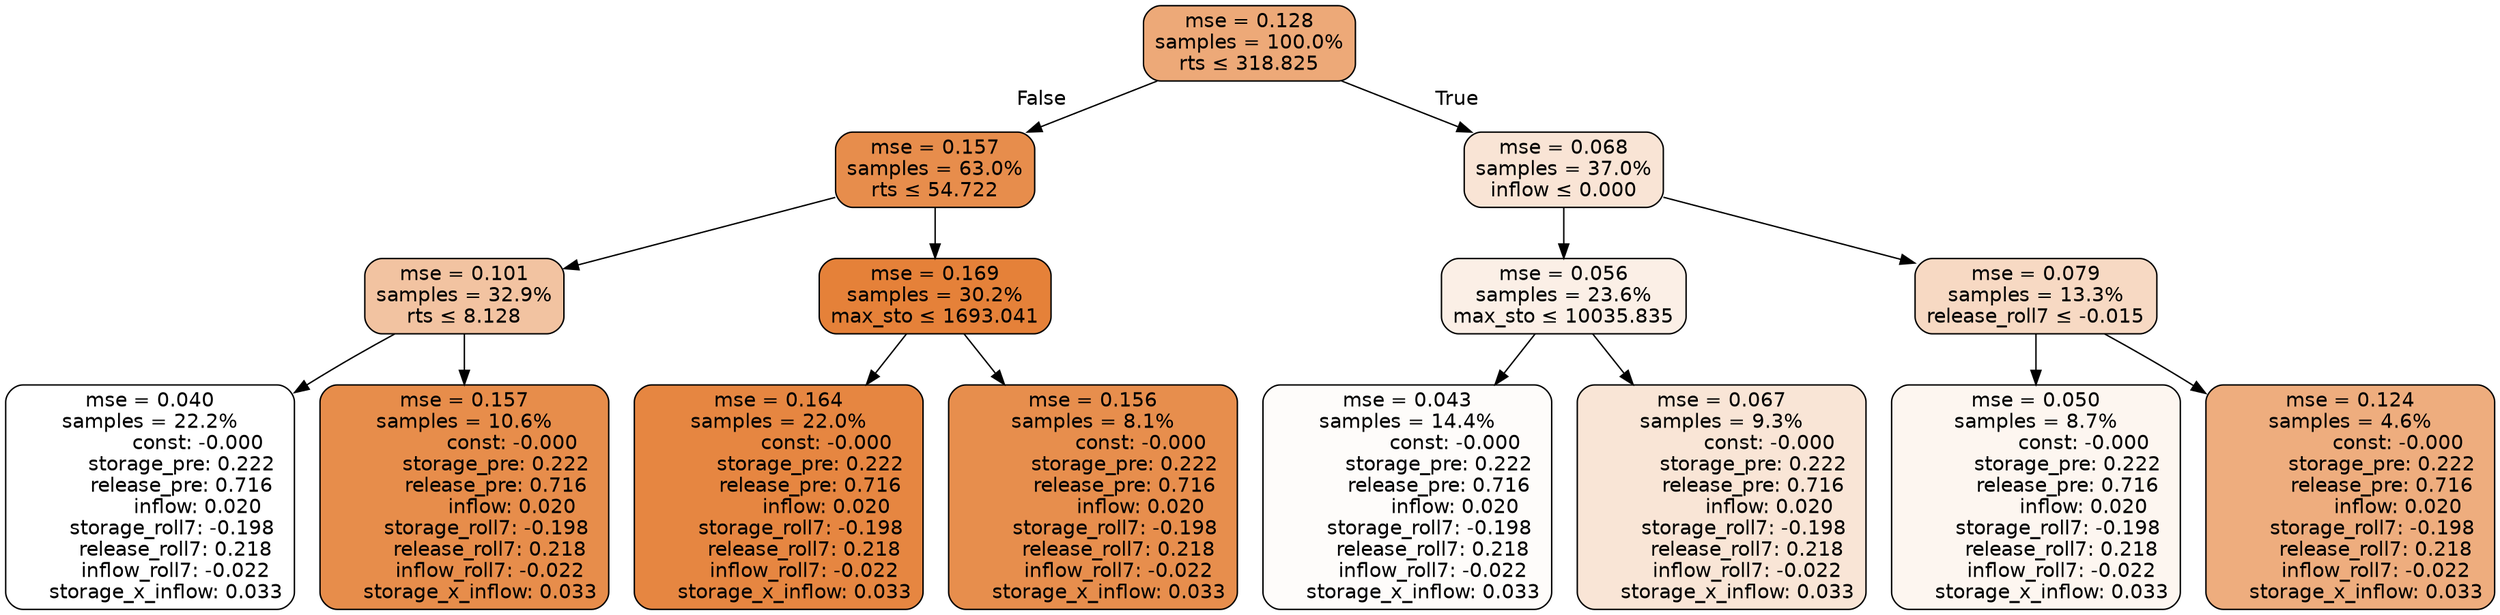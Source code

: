 digraph tree {
node [shape=rectangle, style="filled, rounded", color="black", fontname=helvetica] ;
edge [fontname=helvetica] ;
	"0" [label="mse = 0.128
samples = 100.0%
rts &le; 318.825", fillcolor="#eda978"]
	"1" [label="mse = 0.157
samples = 63.0%
rts &le; 54.722", fillcolor="#e78d4c"]
	"2" [label="mse = 0.101
samples = 32.9%
rts &le; 8.128", fillcolor="#f2c3a1"]
	"3" [label="mse = 0.040
samples = 22.2%
               const: -0.000
          storage_pre: 0.222
          release_pre: 0.716
               inflow: 0.020
       storage_roll7: -0.198
        release_roll7: 0.218
        inflow_roll7: -0.022
     storage_x_inflow: 0.033", fillcolor="#ffffff"]
	"4" [label="mse = 0.157
samples = 10.6%
               const: -0.000
          storage_pre: 0.222
          release_pre: 0.716
               inflow: 0.020
       storage_roll7: -0.198
        release_roll7: 0.218
        inflow_roll7: -0.022
     storage_x_inflow: 0.033", fillcolor="#e78d4b"]
	"5" [label="mse = 0.169
samples = 30.2%
max_sto &le; 1693.041", fillcolor="#e58139"]
	"6" [label="mse = 0.164
samples = 22.0%
               const: -0.000
          storage_pre: 0.222
          release_pre: 0.716
               inflow: 0.020
       storage_roll7: -0.198
        release_roll7: 0.218
        inflow_roll7: -0.022
     storage_x_inflow: 0.033", fillcolor="#e68641"]
	"7" [label="mse = 0.156
samples = 8.1%
               const: -0.000
          storage_pre: 0.222
          release_pre: 0.716
               inflow: 0.020
       storage_roll7: -0.198
        release_roll7: 0.218
        inflow_roll7: -0.022
     storage_x_inflow: 0.033", fillcolor="#e78e4d"]
	"8" [label="mse = 0.068
samples = 37.0%
inflow &le; 0.000", fillcolor="#f9e4d5"]
	"9" [label="mse = 0.056
samples = 23.6%
max_sto &le; 10035.835", fillcolor="#fbefe6"]
	"10" [label="mse = 0.043
samples = 14.4%
               const: -0.000
          storage_pre: 0.222
          release_pre: 0.716
               inflow: 0.020
       storage_roll7: -0.198
        release_roll7: 0.218
        inflow_roll7: -0.022
     storage_x_inflow: 0.033", fillcolor="#fefcfa"]
	"11" [label="mse = 0.067
samples = 9.3%
               const: -0.000
          storage_pre: 0.222
          release_pre: 0.716
               inflow: 0.020
       storage_roll7: -0.198
        release_roll7: 0.218
        inflow_roll7: -0.022
     storage_x_inflow: 0.033", fillcolor="#f9e5d6"]
	"12" [label="mse = 0.079
samples = 13.3%
release_roll7 &le; -0.015", fillcolor="#f7d9c3"]
	"13" [label="mse = 0.050
samples = 8.7%
               const: -0.000
          storage_pre: 0.222
          release_pre: 0.716
               inflow: 0.020
       storage_roll7: -0.198
        release_roll7: 0.218
        inflow_roll7: -0.022
     storage_x_inflow: 0.033", fillcolor="#fdf6f0"]
	"14" [label="mse = 0.124
samples = 4.6%
               const: -0.000
          storage_pre: 0.222
          release_pre: 0.716
               inflow: 0.020
       storage_roll7: -0.198
        release_roll7: 0.218
        inflow_roll7: -0.022
     storage_x_inflow: 0.033", fillcolor="#eead7e"]

	"0" -> "1" [labeldistance=2.5, labelangle=45, headlabel="False"]
	"1" -> "2"
	"2" -> "3"
	"2" -> "4"
	"1" -> "5"
	"5" -> "6"
	"5" -> "7"
	"0" -> "8" [labeldistance=2.5, labelangle=-45, headlabel="True"]
	"8" -> "9"
	"9" -> "10"
	"9" -> "11"
	"8" -> "12"
	"12" -> "13"
	"12" -> "14"
}
